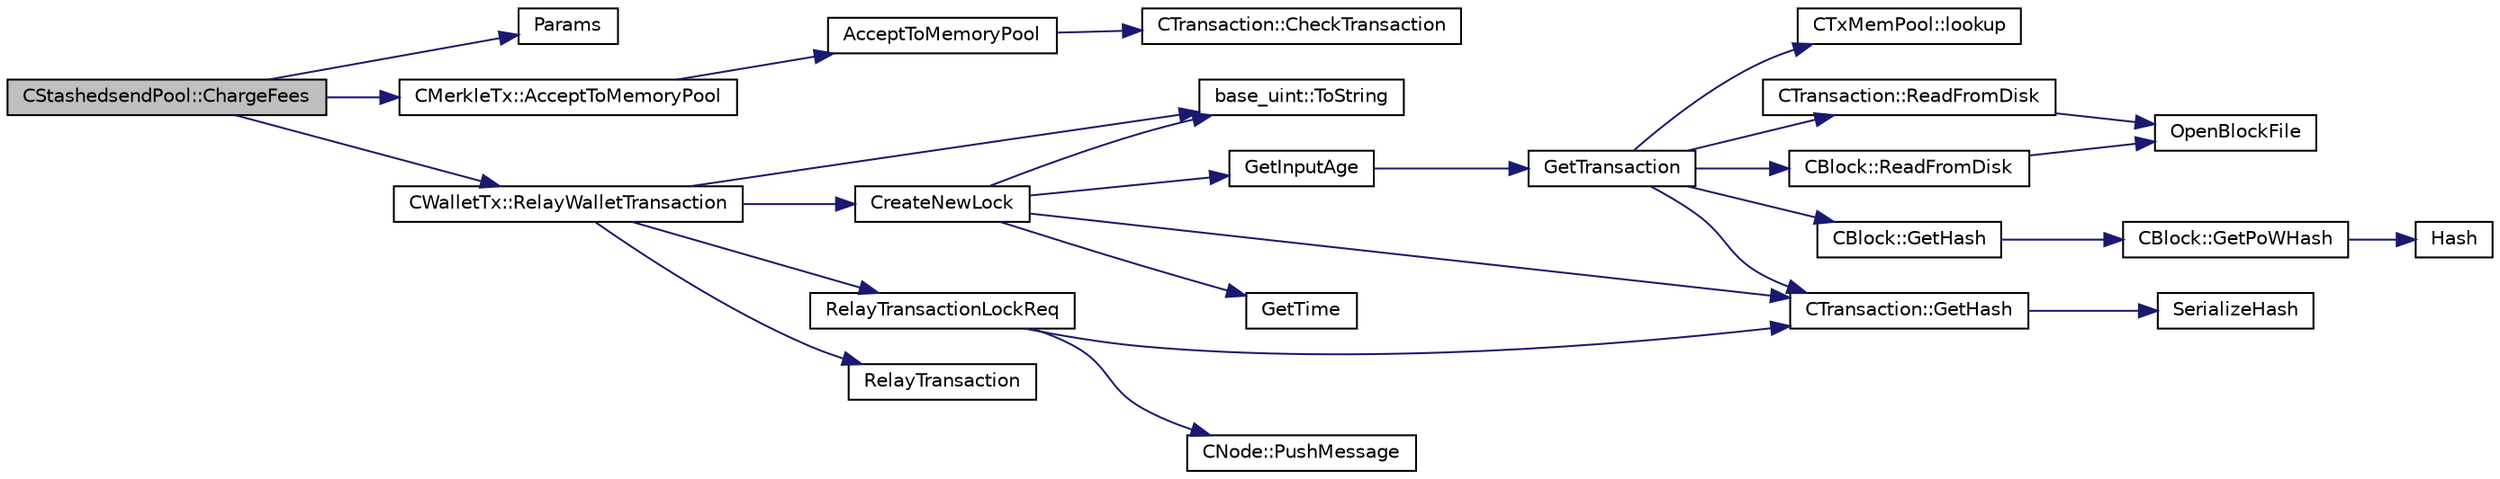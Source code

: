 digraph "CStashedsendPool::ChargeFees"
{
  edge [fontname="Helvetica",fontsize="10",labelfontname="Helvetica",labelfontsize="10"];
  node [fontname="Helvetica",fontsize="10",shape=record];
  rankdir="LR";
  Node6 [label="CStashedsendPool::ChargeFees",height=0.2,width=0.4,color="black", fillcolor="grey75", style="filled", fontcolor="black"];
  Node6 -> Node7 [color="midnightblue",fontsize="10",style="solid",fontname="Helvetica"];
  Node7 [label="Params",height=0.2,width=0.4,color="black", fillcolor="white", style="filled",URL="$df/dbf/chainparams_8cpp.html#ace5c5b706d71a324a417dd2db394fd4a",tooltip="Return the currently selected parameters. "];
  Node6 -> Node8 [color="midnightblue",fontsize="10",style="solid",fontname="Helvetica"];
  Node8 [label="CMerkleTx::AcceptToMemoryPool",height=0.2,width=0.4,color="black", fillcolor="white", style="filled",URL="$d1/dff/class_c_merkle_tx.html#a61126e811a53b941b3efdf5a4e83db90"];
  Node8 -> Node9 [color="midnightblue",fontsize="10",style="solid",fontname="Helvetica"];
  Node9 [label="AcceptToMemoryPool",height=0.2,width=0.4,color="black", fillcolor="white", style="filled",URL="$df/d0a/main_8cpp.html#a07799013ae532c6cb1ec11b02f096990",tooltip="(try to) add transaction to memory pool "];
  Node9 -> Node10 [color="midnightblue",fontsize="10",style="solid",fontname="Helvetica"];
  Node10 [label="CTransaction::CheckTransaction",height=0.2,width=0.4,color="black", fillcolor="white", style="filled",URL="$df/d43/class_c_transaction.html#a2104329681e2749baeeaaf47c0af482d"];
  Node6 -> Node11 [color="midnightblue",fontsize="10",style="solid",fontname="Helvetica"];
  Node11 [label="CWalletTx::RelayWalletTransaction",height=0.2,width=0.4,color="black", fillcolor="white", style="filled",URL="$d6/d53/class_c_wallet_tx.html#aec8c50f3fcde27525485b6cd4a4e19b5"];
  Node11 -> Node12 [color="midnightblue",fontsize="10",style="solid",fontname="Helvetica"];
  Node12 [label="base_uint::ToString",height=0.2,width=0.4,color="black", fillcolor="white", style="filled",URL="$da/df7/classbase__uint.html#acccba4d9d51a0c36261718ca0cbb293b"];
  Node11 -> Node13 [color="midnightblue",fontsize="10",style="solid",fontname="Helvetica"];
  Node13 [label="CreateNewLock",height=0.2,width=0.4,color="black", fillcolor="white", style="filled",URL="$db/d72/instantx_8cpp.html#a3774b6dae3dfa0a6c85e3604e742150c"];
  Node13 -> Node14 [color="midnightblue",fontsize="10",style="solid",fontname="Helvetica"];
  Node14 [label="GetInputAge",height=0.2,width=0.4,color="black", fillcolor="white", style="filled",URL="$df/d0a/main_8cpp.html#ae137d76bbcaf8d65fab905889b504e26"];
  Node14 -> Node15 [color="midnightblue",fontsize="10",style="solid",fontname="Helvetica"];
  Node15 [label="GetTransaction",height=0.2,width=0.4,color="black", fillcolor="white", style="filled",URL="$df/d0a/main_8cpp.html#a7d2a4633e4e0e8e4cb9c881d45a496b5"];
  Node15 -> Node16 [color="midnightblue",fontsize="10",style="solid",fontname="Helvetica"];
  Node16 [label="CTxMemPool::lookup",height=0.2,width=0.4,color="black", fillcolor="white", style="filled",URL="$db/d98/class_c_tx_mem_pool.html#ad6d9966cdeb4b6586f7186e709b4e77e"];
  Node15 -> Node17 [color="midnightblue",fontsize="10",style="solid",fontname="Helvetica"];
  Node17 [label="CTransaction::ReadFromDisk",height=0.2,width=0.4,color="black", fillcolor="white", style="filled",URL="$df/d43/class_c_transaction.html#ad9d526afecbd816c385343f60c5352fd"];
  Node17 -> Node18 [color="midnightblue",fontsize="10",style="solid",fontname="Helvetica"];
  Node18 [label="OpenBlockFile",height=0.2,width=0.4,color="black", fillcolor="white", style="filled",URL="$d4/dbf/main_8h.html#acaa494f20aefb99c5f5f9022a97d0040"];
  Node15 -> Node19 [color="midnightblue",fontsize="10",style="solid",fontname="Helvetica"];
  Node19 [label="CBlock::ReadFromDisk",height=0.2,width=0.4,color="black", fillcolor="white", style="filled",URL="$d3/d51/class_c_block.html#a77a1b1e9902e1e557d762f5a5f325cd8"];
  Node19 -> Node18 [color="midnightblue",fontsize="10",style="solid",fontname="Helvetica"];
  Node15 -> Node20 [color="midnightblue",fontsize="10",style="solid",fontname="Helvetica"];
  Node20 [label="CBlock::GetHash",height=0.2,width=0.4,color="black", fillcolor="white", style="filled",URL="$d3/d51/class_c_block.html#a681acf1fa72ec2ed6c83ea5afc14e0f3"];
  Node20 -> Node21 [color="midnightblue",fontsize="10",style="solid",fontname="Helvetica"];
  Node21 [label="CBlock::GetPoWHash",height=0.2,width=0.4,color="black", fillcolor="white", style="filled",URL="$d3/d51/class_c_block.html#af203beb528a62ec30b0453cf5d860044"];
  Node21 -> Node22 [color="midnightblue",fontsize="10",style="solid",fontname="Helvetica"];
  Node22 [label="Hash",height=0.2,width=0.4,color="black", fillcolor="white", style="filled",URL="$db/dfb/hash_8h.html#ab3f6c437460137530d86e09c2c102e99"];
  Node15 -> Node23 [color="midnightblue",fontsize="10",style="solid",fontname="Helvetica"];
  Node23 [label="CTransaction::GetHash",height=0.2,width=0.4,color="black", fillcolor="white", style="filled",URL="$df/d43/class_c_transaction.html#a0b46d80e82ca324e82c2ce3fc1492bfa"];
  Node23 -> Node24 [color="midnightblue",fontsize="10",style="solid",fontname="Helvetica"];
  Node24 [label="SerializeHash",height=0.2,width=0.4,color="black", fillcolor="white", style="filled",URL="$db/dfb/hash_8h.html#a6de694e43f17c62025c6883965b65e63"];
  Node13 -> Node23 [color="midnightblue",fontsize="10",style="solid",fontname="Helvetica"];
  Node13 -> Node12 [color="midnightblue",fontsize="10",style="solid",fontname="Helvetica"];
  Node13 -> Node25 [color="midnightblue",fontsize="10",style="solid",fontname="Helvetica"];
  Node25 [label="GetTime",height=0.2,width=0.4,color="black", fillcolor="white", style="filled",URL="$df/d2d/util_8cpp.html#a46fac5fba8ba905b5f9acb364f5d8c6f"];
  Node11 -> Node26 [color="midnightblue",fontsize="10",style="solid",fontname="Helvetica"];
  Node26 [label="RelayTransactionLockReq",height=0.2,width=0.4,color="black", fillcolor="white", style="filled",URL="$dd/d84/net_8cpp.html#adb65a9b8fedbc980f2bb4ab5da6d3392"];
  Node26 -> Node23 [color="midnightblue",fontsize="10",style="solid",fontname="Helvetica"];
  Node26 -> Node27 [color="midnightblue",fontsize="10",style="solid",fontname="Helvetica"];
  Node27 [label="CNode::PushMessage",height=0.2,width=0.4,color="black", fillcolor="white", style="filled",URL="$d1/d64/class_c_node.html#a204fda3d33404cb37698c085b1583ab2"];
  Node11 -> Node28 [color="midnightblue",fontsize="10",style="solid",fontname="Helvetica"];
  Node28 [label="RelayTransaction",height=0.2,width=0.4,color="black", fillcolor="white", style="filled",URL="$dd/d84/net_8cpp.html#abe329205a15b55df86608f5f1964bdb1"];
}
